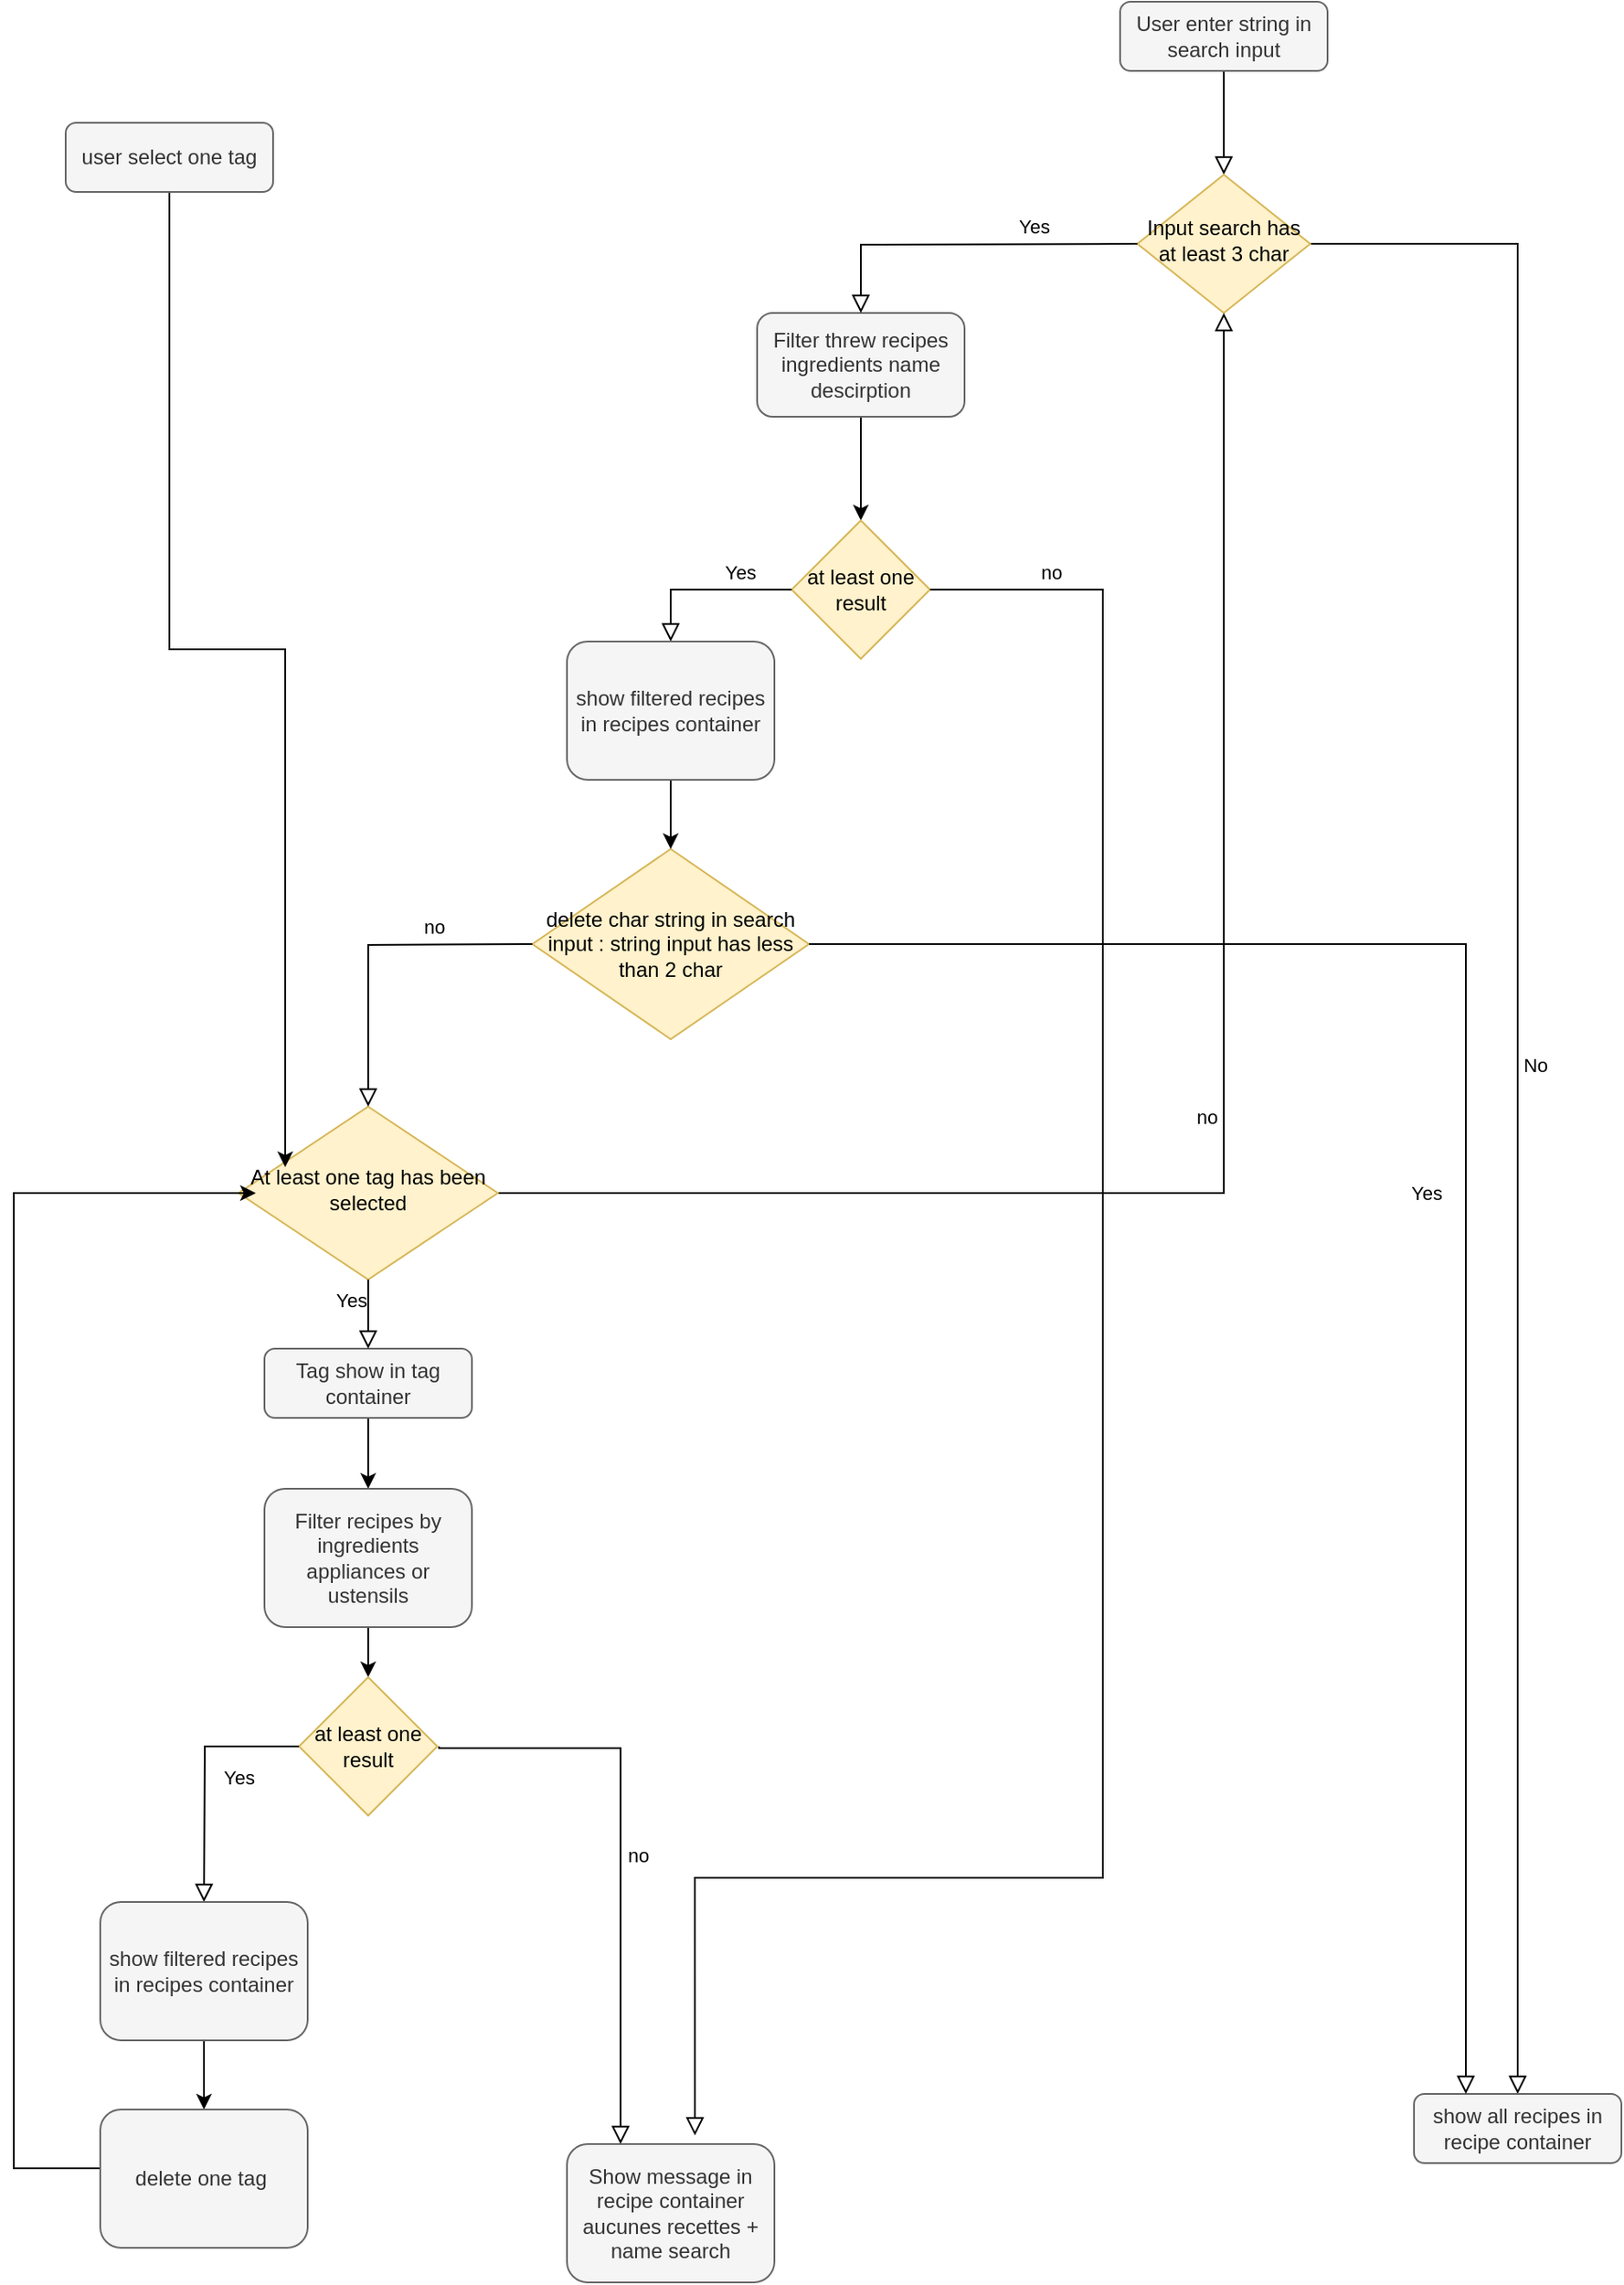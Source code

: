<mxfile version="21.7.1" type="github">
  <diagram id="C5RBs43oDa-KdzZeNtuy" name="Page-1">
    <mxGraphModel dx="3088" dy="1959" grid="1" gridSize="10" guides="1" tooltips="1" connect="1" arrows="1" fold="1" page="1" pageScale="1" pageWidth="827" pageHeight="1169" math="0" shadow="0">
      <root>
        <mxCell id="WIyWlLk6GJQsqaUBKTNV-0" />
        <mxCell id="WIyWlLk6GJQsqaUBKTNV-1" parent="WIyWlLk6GJQsqaUBKTNV-0" />
        <mxCell id="WIyWlLk6GJQsqaUBKTNV-2" value="" style="rounded=0;html=1;jettySize=auto;orthogonalLoop=1;fontSize=11;endArrow=block;endFill=0;endSize=8;strokeWidth=1;shadow=0;labelBackgroundColor=none;edgeStyle=orthogonalEdgeStyle;" parent="WIyWlLk6GJQsqaUBKTNV-1" source="WIyWlLk6GJQsqaUBKTNV-3" target="WIyWlLk6GJQsqaUBKTNV-6" edge="1">
          <mxGeometry relative="1" as="geometry" />
        </mxCell>
        <mxCell id="WIyWlLk6GJQsqaUBKTNV-3" value="User enter string in search input" style="rounded=1;whiteSpace=wrap;html=1;fontSize=12;glass=0;strokeWidth=1;shadow=0;fillColor=#f5f5f5;fontColor=#333333;strokeColor=#666666;" parent="WIyWlLk6GJQsqaUBKTNV-1" vertex="1">
          <mxGeometry x="-187" y="-1169" width="120" height="40" as="geometry" />
        </mxCell>
        <mxCell id="WIyWlLk6GJQsqaUBKTNV-5" value="No" style="edgeStyle=orthogonalEdgeStyle;rounded=0;html=1;jettySize=auto;orthogonalLoop=1;fontSize=11;endArrow=block;endFill=0;endSize=8;strokeWidth=1;shadow=0;labelBackgroundColor=none;" parent="WIyWlLk6GJQsqaUBKTNV-1" source="WIyWlLk6GJQsqaUBKTNV-6" target="WIyWlLk6GJQsqaUBKTNV-7" edge="1">
          <mxGeometry y="10" relative="1" as="geometry">
            <mxPoint as="offset" />
          </mxGeometry>
        </mxCell>
        <mxCell id="WIyWlLk6GJQsqaUBKTNV-6" value="Input search has at least 3 char" style="rhombus;whiteSpace=wrap;html=1;shadow=0;fontFamily=Helvetica;fontSize=12;align=center;strokeWidth=1;spacing=6;spacingTop=-4;fillColor=#fff2cc;strokeColor=#d6b656;" parent="WIyWlLk6GJQsqaUBKTNV-1" vertex="1">
          <mxGeometry x="-177" y="-1069" width="100" height="80" as="geometry" />
        </mxCell>
        <mxCell id="WIyWlLk6GJQsqaUBKTNV-7" value="show all recipes in recipe container" style="rounded=1;whiteSpace=wrap;html=1;fontSize=12;glass=0;strokeWidth=1;shadow=0;fillColor=#f5f5f5;fontColor=#333333;strokeColor=#666666;" parent="WIyWlLk6GJQsqaUBKTNV-1" vertex="1">
          <mxGeometry x="-17" y="41" width="120" height="40" as="geometry" />
        </mxCell>
        <mxCell id="WIyWlLk6GJQsqaUBKTNV-9" value="no" style="edgeStyle=orthogonalEdgeStyle;rounded=0;html=1;jettySize=auto;orthogonalLoop=1;fontSize=11;endArrow=block;endFill=0;endSize=8;strokeWidth=1;shadow=0;labelBackgroundColor=none;entryX=0.5;entryY=1;entryDx=0;entryDy=0;" parent="WIyWlLk6GJQsqaUBKTNV-1" source="WIyWlLk6GJQsqaUBKTNV-10" target="WIyWlLk6GJQsqaUBKTNV-6" edge="1">
          <mxGeometry y="10" relative="1" as="geometry">
            <mxPoint as="offset" />
            <mxPoint x="-227" y="-599" as="targetPoint" />
          </mxGeometry>
        </mxCell>
        <mxCell id="WIyWlLk6GJQsqaUBKTNV-10" value="At least one tag has been selected" style="rhombus;whiteSpace=wrap;html=1;shadow=0;fontFamily=Helvetica;fontSize=12;align=center;strokeWidth=1;spacing=6;spacingTop=-4;fillColor=#fff2cc;strokeColor=#d6b656;" parent="WIyWlLk6GJQsqaUBKTNV-1" vertex="1">
          <mxGeometry x="-697" y="-530" width="150" height="100" as="geometry" />
        </mxCell>
        <mxCell id="YLPuf2BasNj8lZ_TovFd-3" value="" style="edgeStyle=orthogonalEdgeStyle;rounded=0;orthogonalLoop=1;jettySize=auto;html=1;" parent="WIyWlLk6GJQsqaUBKTNV-1" source="WIyWlLk6GJQsqaUBKTNV-11" target="YLPuf2BasNj8lZ_TovFd-2" edge="1">
          <mxGeometry relative="1" as="geometry" />
        </mxCell>
        <mxCell id="WIyWlLk6GJQsqaUBKTNV-11" value="Tag show in tag container" style="rounded=1;whiteSpace=wrap;html=1;fontSize=12;glass=0;strokeWidth=1;shadow=0;fillColor=#f5f5f5;fontColor=#333333;strokeColor=#666666;" parent="WIyWlLk6GJQsqaUBKTNV-1" vertex="1">
          <mxGeometry x="-682" y="-390" width="120" height="40" as="geometry" />
        </mxCell>
        <mxCell id="YLPuf2BasNj8lZ_TovFd-12" style="edgeStyle=orthogonalEdgeStyle;rounded=0;orthogonalLoop=1;jettySize=auto;html=1;exitX=0.5;exitY=1;exitDx=0;exitDy=0;entryX=0.18;entryY=0.35;entryDx=0;entryDy=0;entryPerimeter=0;" parent="WIyWlLk6GJQsqaUBKTNV-1" source="YLPuf2BasNj8lZ_TovFd-0" target="WIyWlLk6GJQsqaUBKTNV-10" edge="1">
          <mxGeometry relative="1" as="geometry">
            <mxPoint x="-567" y="-689" as="targetPoint" />
          </mxGeometry>
        </mxCell>
        <mxCell id="YLPuf2BasNj8lZ_TovFd-0" value="user select one tag" style="rounded=1;whiteSpace=wrap;html=1;fontSize=12;glass=0;strokeWidth=1;shadow=0;fillColor=#f5f5f5;fontColor=#333333;strokeColor=#666666;" parent="WIyWlLk6GJQsqaUBKTNV-1" vertex="1">
          <mxGeometry x="-797" y="-1099" width="120" height="40" as="geometry" />
        </mxCell>
        <mxCell id="YLPuf2BasNj8lZ_TovFd-5" value="" style="edgeStyle=orthogonalEdgeStyle;rounded=0;orthogonalLoop=1;jettySize=auto;html=1;" parent="WIyWlLk6GJQsqaUBKTNV-1" source="YLPuf2BasNj8lZ_TovFd-2" target="YLPuf2BasNj8lZ_TovFd-4" edge="1">
          <mxGeometry relative="1" as="geometry" />
        </mxCell>
        <mxCell id="YLPuf2BasNj8lZ_TovFd-2" value="Filter recipes by ingredients appliances or ustensils" style="rounded=1;whiteSpace=wrap;html=1;fontSize=12;glass=0;strokeWidth=1;shadow=0;fillColor=#f5f5f5;fontColor=#333333;strokeColor=#666666;" parent="WIyWlLk6GJQsqaUBKTNV-1" vertex="1">
          <mxGeometry x="-682" y="-309" width="120" height="80" as="geometry" />
        </mxCell>
        <mxCell id="YLPuf2BasNj8lZ_TovFd-4" value="at least one result" style="rhombus;whiteSpace=wrap;html=1;fillColor=#fff2cc;strokeColor=#d6b656;" parent="WIyWlLk6GJQsqaUBKTNV-1" vertex="1">
          <mxGeometry x="-662" y="-200" width="80" height="80" as="geometry" />
        </mxCell>
        <mxCell id="YLPuf2BasNj8lZ_TovFd-6" value="Yes" style="rounded=0;html=1;jettySize=auto;orthogonalLoop=1;fontSize=11;endArrow=block;endFill=0;endSize=8;strokeWidth=1;shadow=0;labelBackgroundColor=none;edgeStyle=orthogonalEdgeStyle;" parent="WIyWlLk6GJQsqaUBKTNV-1" source="YLPuf2BasNj8lZ_TovFd-4" edge="1">
          <mxGeometry y="20" relative="1" as="geometry">
            <mxPoint as="offset" />
            <mxPoint x="-392" y="-160" as="sourcePoint" />
            <mxPoint x="-717" y="-70" as="targetPoint" />
          </mxGeometry>
        </mxCell>
        <mxCell id="YLPuf2BasNj8lZ_TovFd-9" value="" style="edgeStyle=orthogonalEdgeStyle;rounded=0;orthogonalLoop=1;jettySize=auto;html=1;" parent="WIyWlLk6GJQsqaUBKTNV-1" source="YLPuf2BasNj8lZ_TovFd-7" edge="1">
          <mxGeometry relative="1" as="geometry">
            <mxPoint x="-717" y="50" as="targetPoint" />
          </mxGeometry>
        </mxCell>
        <mxCell id="YLPuf2BasNj8lZ_TovFd-7" value="show filtered recipes in recipes container" style="rounded=1;whiteSpace=wrap;html=1;fontSize=12;glass=0;strokeWidth=1;shadow=0;fillColor=#f5f5f5;fontColor=#333333;strokeColor=#666666;" parent="WIyWlLk6GJQsqaUBKTNV-1" vertex="1">
          <mxGeometry x="-777" y="-70" width="120" height="80" as="geometry" />
        </mxCell>
        <mxCell id="YLPuf2BasNj8lZ_TovFd-15" style="edgeStyle=orthogonalEdgeStyle;rounded=0;orthogonalLoop=1;jettySize=auto;html=1;entryX=0;entryY=0.5;entryDx=0;entryDy=0;exitX=0.017;exitY=0.425;exitDx=0;exitDy=0;exitPerimeter=0;" parent="WIyWlLk6GJQsqaUBKTNV-1" source="YLPuf2BasNj8lZ_TovFd-13" edge="1">
          <mxGeometry relative="1" as="geometry">
            <mxPoint x="-687" y="-480" as="targetPoint" />
            <Array as="points">
              <mxPoint x="-827" y="84" />
              <mxPoint x="-827" y="-480" />
            </Array>
          </mxGeometry>
        </mxCell>
        <mxCell id="YLPuf2BasNj8lZ_TovFd-13" value="delete one tag&amp;nbsp;" style="rounded=1;whiteSpace=wrap;html=1;fontSize=12;glass=0;strokeWidth=1;shadow=0;fillColor=#f5f5f5;fontColor=#333333;strokeColor=#666666;" parent="WIyWlLk6GJQsqaUBKTNV-1" vertex="1">
          <mxGeometry x="-777" y="50" width="120" height="80" as="geometry" />
        </mxCell>
        <mxCell id="YLPuf2BasNj8lZ_TovFd-20" value="no" style="edgeStyle=orthogonalEdgeStyle;rounded=0;html=1;jettySize=auto;orthogonalLoop=1;fontSize=11;endArrow=block;endFill=0;endSize=8;strokeWidth=1;shadow=0;labelBackgroundColor=none;" parent="WIyWlLk6GJQsqaUBKTNV-1" edge="1">
          <mxGeometry y="10" relative="1" as="geometry">
            <mxPoint as="offset" />
            <mxPoint x="-581" y="-160" as="sourcePoint" />
            <mxPoint x="-476" y="70" as="targetPoint" />
            <Array as="points">
              <mxPoint x="-581" y="-159" />
              <mxPoint x="-476" y="-159" />
            </Array>
          </mxGeometry>
        </mxCell>
        <mxCell id="YLPuf2BasNj8lZ_TovFd-21" value="Show message in recipe container aucunes recettes + name search" style="rounded=1;whiteSpace=wrap;html=1;fontSize=12;glass=0;strokeWidth=1;shadow=0;fillColor=#f5f5f5;fontColor=#333333;strokeColor=#666666;" parent="WIyWlLk6GJQsqaUBKTNV-1" vertex="1">
          <mxGeometry x="-507" y="70" width="120" height="80" as="geometry" />
        </mxCell>
        <mxCell id="YLPuf2BasNj8lZ_TovFd-28" value="delete char string in search input : string input has less than 2 char" style="rhombus;whiteSpace=wrap;html=1;fillColor=#fff2cc;strokeColor=#d6b656;" parent="WIyWlLk6GJQsqaUBKTNV-1" vertex="1">
          <mxGeometry x="-527" y="-679" width="160" height="110" as="geometry" />
        </mxCell>
        <mxCell id="YLPuf2BasNj8lZ_TovFd-31" value="Yes" style="rounded=0;html=1;jettySize=auto;orthogonalLoop=1;fontSize=11;endArrow=block;endFill=0;endSize=8;strokeWidth=1;shadow=0;labelBackgroundColor=none;edgeStyle=orthogonalEdgeStyle;exitX=1;exitY=0.5;exitDx=0;exitDy=0;entryX=0.25;entryY=0;entryDx=0;entryDy=0;" parent="WIyWlLk6GJQsqaUBKTNV-1" source="YLPuf2BasNj8lZ_TovFd-28" target="WIyWlLk6GJQsqaUBKTNV-7" edge="1">
          <mxGeometry x="0.003" y="-23" relative="1" as="geometry">
            <mxPoint as="offset" />
            <mxPoint x="138" y="-39" as="sourcePoint" />
            <mxPoint x="-17" y="111" as="targetPoint" />
          </mxGeometry>
        </mxCell>
        <mxCell id="YLPuf2BasNj8lZ_TovFd-41" style="edgeStyle=orthogonalEdgeStyle;rounded=0;orthogonalLoop=1;jettySize=auto;html=1;entryX=0.5;entryY=0;entryDx=0;entryDy=0;" parent="WIyWlLk6GJQsqaUBKTNV-1" source="YLPuf2BasNj8lZ_TovFd-36" target="YLPuf2BasNj8lZ_TovFd-39" edge="1">
          <mxGeometry relative="1" as="geometry" />
        </mxCell>
        <mxCell id="YLPuf2BasNj8lZ_TovFd-36" value="Filter threw recipes ingredients name descirption" style="rounded=1;whiteSpace=wrap;html=1;fontSize=12;glass=0;strokeWidth=1;shadow=0;fillColor=#f5f5f5;fontColor=#333333;strokeColor=#666666;" parent="WIyWlLk6GJQsqaUBKTNV-1" vertex="1">
          <mxGeometry x="-397" y="-989" width="120" height="60" as="geometry" />
        </mxCell>
        <mxCell id="YLPuf2BasNj8lZ_TovFd-39" value="at least one result" style="rhombus;whiteSpace=wrap;html=1;fillColor=#fff2cc;strokeColor=#d6b656;" parent="WIyWlLk6GJQsqaUBKTNV-1" vertex="1">
          <mxGeometry x="-377" y="-869" width="80" height="80" as="geometry" />
        </mxCell>
        <mxCell id="YLPuf2BasNj8lZ_TovFd-42" value="Yes" style="rounded=0;html=1;jettySize=auto;orthogonalLoop=1;fontSize=11;endArrow=block;endFill=0;endSize=8;strokeWidth=1;shadow=0;labelBackgroundColor=none;edgeStyle=orthogonalEdgeStyle;entryX=0.5;entryY=0;entryDx=0;entryDy=0;exitX=0;exitY=0.5;exitDx=0;exitDy=0;" parent="WIyWlLk6GJQsqaUBKTNV-1" source="YLPuf2BasNj8lZ_TovFd-39" target="YLPuf2BasNj8lZ_TovFd-45" edge="1">
          <mxGeometry x="-0.396" y="-10" relative="1" as="geometry">
            <mxPoint as="offset" />
            <mxPoint x="-427" y="-829" as="sourcePoint" />
            <mxPoint x="-492" y="-739" as="targetPoint" />
          </mxGeometry>
        </mxCell>
        <mxCell id="YLPuf2BasNj8lZ_TovFd-44" value="no" style="edgeStyle=orthogonalEdgeStyle;rounded=0;html=1;jettySize=auto;orthogonalLoop=1;fontSize=11;endArrow=block;endFill=0;endSize=8;strokeWidth=1;shadow=0;labelBackgroundColor=none;exitX=1;exitY=0.5;exitDx=0;exitDy=0;entryX=0.617;entryY=-0.062;entryDx=0;entryDy=0;entryPerimeter=0;" parent="WIyWlLk6GJQsqaUBKTNV-1" source="YLPuf2BasNj8lZ_TovFd-39" target="YLPuf2BasNj8lZ_TovFd-21" edge="1">
          <mxGeometry x="-0.886" y="10" relative="1" as="geometry">
            <mxPoint as="offset" />
            <mxPoint x="-397" y="-669" as="sourcePoint" />
            <mxPoint x="-97" y="-504" as="targetPoint" />
            <Array as="points">
              <mxPoint x="-197" y="-829" />
              <mxPoint x="-197" y="-84" />
            </Array>
          </mxGeometry>
        </mxCell>
        <mxCell id="YLPuf2BasNj8lZ_TovFd-48" style="edgeStyle=orthogonalEdgeStyle;rounded=0;orthogonalLoop=1;jettySize=auto;html=1;entryX=0.5;entryY=0;entryDx=0;entryDy=0;" parent="WIyWlLk6GJQsqaUBKTNV-1" source="YLPuf2BasNj8lZ_TovFd-45" target="YLPuf2BasNj8lZ_TovFd-28" edge="1">
          <mxGeometry relative="1" as="geometry" />
        </mxCell>
        <mxCell id="YLPuf2BasNj8lZ_TovFd-45" value="show filtered recipes in recipes container" style="rounded=1;whiteSpace=wrap;html=1;fontSize=12;glass=0;strokeWidth=1;shadow=0;fillColor=#f5f5f5;fontColor=#333333;strokeColor=#666666;" parent="WIyWlLk6GJQsqaUBKTNV-1" vertex="1">
          <mxGeometry x="-507" y="-799" width="120" height="80" as="geometry" />
        </mxCell>
        <mxCell id="YLPuf2BasNj8lZ_TovFd-50" value="Yes" style="rounded=0;html=1;jettySize=auto;orthogonalLoop=1;fontSize=11;endArrow=block;endFill=0;endSize=8;strokeWidth=1;shadow=0;labelBackgroundColor=none;edgeStyle=orthogonalEdgeStyle;entryX=0.5;entryY=0;entryDx=0;entryDy=0;exitX=0.5;exitY=1;exitDx=0;exitDy=0;" parent="WIyWlLk6GJQsqaUBKTNV-1" source="WIyWlLk6GJQsqaUBKTNV-10" target="WIyWlLk6GJQsqaUBKTNV-11" edge="1">
          <mxGeometry x="-0.396" y="-10" relative="1" as="geometry">
            <mxPoint as="offset" />
            <mxPoint x="-677" y="-429" as="sourcePoint" />
            <mxPoint x="-747" y="-399" as="targetPoint" />
          </mxGeometry>
        </mxCell>
        <mxCell id="YLPuf2BasNj8lZ_TovFd-53" value="no" style="rounded=0;html=1;jettySize=auto;orthogonalLoop=1;fontSize=11;endArrow=block;endFill=0;endSize=8;strokeWidth=1;shadow=0;labelBackgroundColor=none;edgeStyle=orthogonalEdgeStyle;entryX=0.5;entryY=0;entryDx=0;entryDy=0;exitX=0;exitY=0.5;exitDx=0;exitDy=0;" parent="WIyWlLk6GJQsqaUBKTNV-1" target="WIyWlLk6GJQsqaUBKTNV-10" edge="1">
          <mxGeometry x="-0.396" y="-10" relative="1" as="geometry">
            <mxPoint as="offset" />
            <mxPoint x="-527" y="-624" as="sourcePoint" />
            <mxPoint x="-597" y="-594" as="targetPoint" />
          </mxGeometry>
        </mxCell>
        <mxCell id="YLPuf2BasNj8lZ_TovFd-54" value="Yes" style="rounded=0;html=1;jettySize=auto;orthogonalLoop=1;fontSize=11;endArrow=block;endFill=0;endSize=8;strokeWidth=1;shadow=0;labelBackgroundColor=none;edgeStyle=orthogonalEdgeStyle;entryX=0.5;entryY=0;entryDx=0;entryDy=0;exitX=0;exitY=0.5;exitDx=0;exitDy=0;" parent="WIyWlLk6GJQsqaUBKTNV-1" target="YLPuf2BasNj8lZ_TovFd-36" edge="1">
          <mxGeometry x="-0.396" y="-10" relative="1" as="geometry">
            <mxPoint as="offset" />
            <mxPoint x="-177" y="-1029" as="sourcePoint" />
            <mxPoint x="-247" y="-999" as="targetPoint" />
          </mxGeometry>
        </mxCell>
      </root>
    </mxGraphModel>
  </diagram>
</mxfile>
